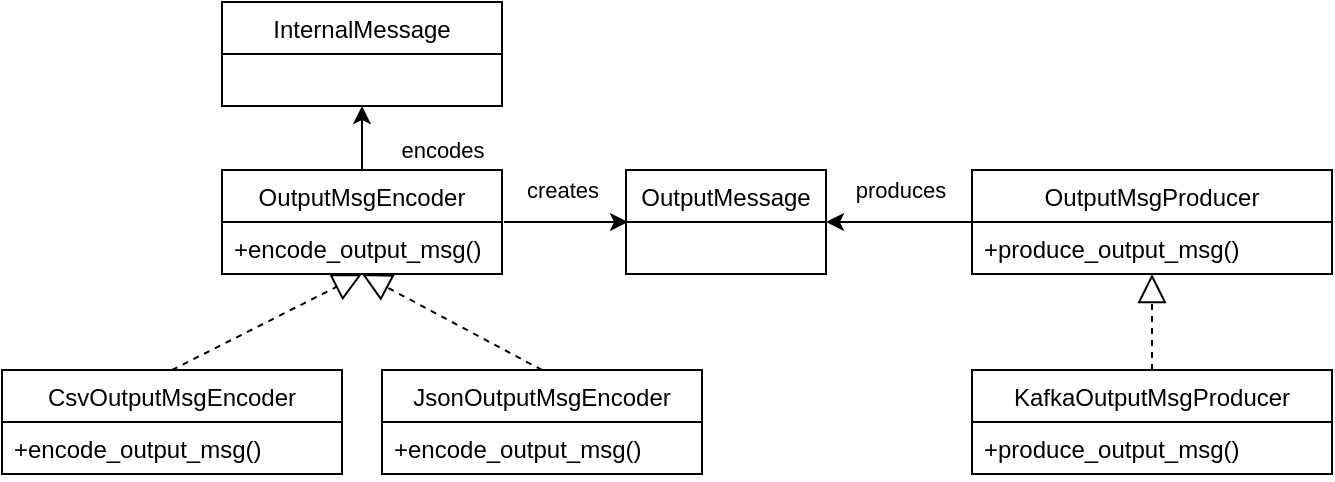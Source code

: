 <mxfile version="22.1.16" type="device">
  <diagram id="kpFdE2phvLckF2uwoq3j" name="Sivu-1">
    <mxGraphModel dx="1242" dy="704" grid="1" gridSize="10" guides="1" tooltips="1" connect="1" arrows="1" fold="1" page="1" pageScale="1" pageWidth="827" pageHeight="1169" math="0" shadow="0">
      <root>
        <mxCell id="0" />
        <mxCell id="1" parent="0" />
        <mxCell id="CxOVhIZS7auxZu5tXdLI-1" value="InternalMessage" style="swimlane;fontStyle=0;childLayout=stackLayout;horizontal=1;startSize=26;fillColor=none;horizontalStack=0;resizeParent=1;resizeParentMax=0;resizeLast=0;collapsible=1;marginBottom=0;" parent="1" vertex="1">
          <mxGeometry x="180" y="36" width="140" height="52" as="geometry" />
        </mxCell>
        <mxCell id="CxOVhIZS7auxZu5tXdLI-20" value="creates" style="edgeStyle=orthogonalEdgeStyle;rounded=0;orthogonalLoop=1;jettySize=auto;html=1;exitX=1;exitY=0.5;exitDx=0;exitDy=0;entryX=0;entryY=0.5;entryDx=0;entryDy=0;" parent="1" edge="1">
          <mxGeometry x="-0.065" y="16" relative="1" as="geometry">
            <mxPoint x="321" y="146" as="sourcePoint" />
            <mxPoint x="383" y="146" as="targetPoint" />
            <mxPoint as="offset" />
          </mxGeometry>
        </mxCell>
        <mxCell id="CxOVhIZS7auxZu5tXdLI-28" value="encodes" style="edgeStyle=orthogonalEdgeStyle;rounded=0;orthogonalLoop=1;jettySize=auto;html=1;exitX=0.5;exitY=0;exitDx=0;exitDy=0;entryX=0.5;entryY=1;entryDx=0;entryDy=0;" parent="1" source="CxOVhIZS7auxZu5tXdLI-5" target="CxOVhIZS7auxZu5tXdLI-1" edge="1">
          <mxGeometry x="-0.375" y="-40" relative="1" as="geometry">
            <mxPoint as="offset" />
          </mxGeometry>
        </mxCell>
        <mxCell id="CxOVhIZS7auxZu5tXdLI-5" value="OutputMsgEncoder" style="swimlane;fontStyle=0;childLayout=stackLayout;horizontal=1;startSize=26;fillColor=none;horizontalStack=0;resizeParent=1;resizeParentMax=0;resizeLast=0;collapsible=1;marginBottom=0;" parent="1" vertex="1">
          <mxGeometry x="180" y="120" width="140" height="52" as="geometry" />
        </mxCell>
        <mxCell id="CxOVhIZS7auxZu5tXdLI-6" value="+encode_output_msg()" style="text;strokeColor=none;fillColor=none;align=left;verticalAlign=top;spacingLeft=4;spacingRight=4;overflow=hidden;rotatable=0;points=[[0,0.5],[1,0.5]];portConstraint=eastwest;" parent="CxOVhIZS7auxZu5tXdLI-5" vertex="1">
          <mxGeometry y="26" width="140" height="26" as="geometry" />
        </mxCell>
        <mxCell id="CxOVhIZS7auxZu5tXdLI-7" value="OutputMessage" style="swimlane;fontStyle=0;childLayout=stackLayout;horizontal=1;startSize=26;fillColor=none;horizontalStack=0;resizeParent=1;resizeParentMax=0;resizeLast=0;collapsible=1;marginBottom=0;" parent="1" vertex="1">
          <mxGeometry x="382" y="120" width="100" height="52" as="geometry" />
        </mxCell>
        <mxCell id="CxOVhIZS7auxZu5tXdLI-26" style="edgeStyle=orthogonalEdgeStyle;rounded=0;orthogonalLoop=1;jettySize=auto;html=1;exitX=0;exitY=0.5;exitDx=0;exitDy=0;entryX=1;entryY=0.5;entryDx=0;entryDy=0;" parent="1" source="CxOVhIZS7auxZu5tXdLI-9" target="CxOVhIZS7auxZu5tXdLI-7" edge="1">
          <mxGeometry relative="1" as="geometry" />
        </mxCell>
        <mxCell id="CxOVhIZS7auxZu5tXdLI-27" value="produces" style="edgeLabel;html=1;align=center;verticalAlign=middle;resizable=0;points=[];" parent="CxOVhIZS7auxZu5tXdLI-26" vertex="1" connectable="0">
          <mxGeometry x="-0.125" relative="1" as="geometry">
            <mxPoint x="-4" y="-16" as="offset" />
          </mxGeometry>
        </mxCell>
        <mxCell id="CxOVhIZS7auxZu5tXdLI-9" value="OutputMsgProducer" style="swimlane;fontStyle=0;childLayout=stackLayout;horizontal=1;startSize=26;fillColor=none;horizontalStack=0;resizeParent=1;resizeParentMax=0;resizeLast=0;collapsible=1;marginBottom=0;" parent="1" vertex="1">
          <mxGeometry x="555" y="120" width="180" height="52" as="geometry" />
        </mxCell>
        <mxCell id="CxOVhIZS7auxZu5tXdLI-10" value="+produce_output_msg()" style="text;strokeColor=none;fillColor=none;align=left;verticalAlign=top;spacingLeft=4;spacingRight=4;overflow=hidden;rotatable=0;points=[[0,0.5],[1,0.5]];portConstraint=eastwest;" parent="CxOVhIZS7auxZu5tXdLI-9" vertex="1">
          <mxGeometry y="26" width="180" height="26" as="geometry" />
        </mxCell>
        <mxCell id="CxOVhIZS7auxZu5tXdLI-11" value="KafkaOutputMsgProducer" style="swimlane;fontStyle=0;childLayout=stackLayout;horizontal=1;startSize=26;fillColor=none;horizontalStack=0;resizeParent=1;resizeParentMax=0;resizeLast=0;collapsible=1;marginBottom=0;" parent="1" vertex="1">
          <mxGeometry x="555" y="220" width="180" height="52" as="geometry" />
        </mxCell>
        <mxCell id="CxOVhIZS7auxZu5tXdLI-29" value="+produce_output_msg()" style="text;strokeColor=none;fillColor=none;align=left;verticalAlign=top;spacingLeft=4;spacingRight=4;overflow=hidden;rotatable=0;points=[[0,0.5],[1,0.5]];portConstraint=eastwest;" parent="CxOVhIZS7auxZu5tXdLI-11" vertex="1">
          <mxGeometry y="26" width="180" height="26" as="geometry" />
        </mxCell>
        <mxCell id="CxOVhIZS7auxZu5tXdLI-16" value="CsvOutputMsgEncoder" style="swimlane;fontStyle=0;childLayout=stackLayout;horizontal=1;startSize=26;fillColor=none;horizontalStack=0;resizeParent=1;resizeParentMax=0;resizeLast=0;collapsible=1;marginBottom=0;" parent="1" vertex="1">
          <mxGeometry x="70" y="220" width="170" height="52" as="geometry" />
        </mxCell>
        <mxCell id="CxOVhIZS7auxZu5tXdLI-17" value="+encode_output_msg()" style="text;strokeColor=none;fillColor=none;align=left;verticalAlign=top;spacingLeft=4;spacingRight=4;overflow=hidden;rotatable=0;points=[[0,0.5],[1,0.5]];portConstraint=eastwest;" parent="CxOVhIZS7auxZu5tXdLI-16" vertex="1">
          <mxGeometry y="26" width="170" height="26" as="geometry" />
        </mxCell>
        <mxCell id="CxOVhIZS7auxZu5tXdLI-18" value="JsonOutputMsgEncoder" style="swimlane;fontStyle=0;childLayout=stackLayout;horizontal=1;startSize=26;fillColor=none;horizontalStack=0;resizeParent=1;resizeParentMax=0;resizeLast=0;collapsible=1;marginBottom=0;" parent="1" vertex="1">
          <mxGeometry x="260" y="220" width="160" height="52" as="geometry" />
        </mxCell>
        <mxCell id="CxOVhIZS7auxZu5tXdLI-19" value="+encode_output_msg()" style="text;strokeColor=none;fillColor=none;align=left;verticalAlign=top;spacingLeft=4;spacingRight=4;overflow=hidden;rotatable=0;points=[[0,0.5],[1,0.5]];portConstraint=eastwest;" parent="CxOVhIZS7auxZu5tXdLI-18" vertex="1">
          <mxGeometry y="26" width="160" height="26" as="geometry" />
        </mxCell>
        <mxCell id="CxOVhIZS7auxZu5tXdLI-23" value="" style="endArrow=block;dashed=1;endFill=0;endSize=12;html=1;rounded=0;entryX=0.5;entryY=1;entryDx=0;entryDy=0;exitX=0.5;exitY=0;exitDx=0;exitDy=0;" parent="1" source="CxOVhIZS7auxZu5tXdLI-16" target="CxOVhIZS7auxZu5tXdLI-5" edge="1">
          <mxGeometry width="160" relative="1" as="geometry">
            <mxPoint x="330" y="320" as="sourcePoint" />
            <mxPoint x="490" y="320" as="targetPoint" />
          </mxGeometry>
        </mxCell>
        <mxCell id="CxOVhIZS7auxZu5tXdLI-24" value="" style="endArrow=block;dashed=1;endFill=0;endSize=12;html=1;rounded=0;exitX=0.5;exitY=0;exitDx=0;exitDy=0;entryX=0.5;entryY=1;entryDx=0;entryDy=0;" parent="1" source="CxOVhIZS7auxZu5tXdLI-18" target="CxOVhIZS7auxZu5tXdLI-5" edge="1">
          <mxGeometry width="160" relative="1" as="geometry">
            <mxPoint x="330" y="320" as="sourcePoint" />
            <mxPoint x="260" y="190" as="targetPoint" />
          </mxGeometry>
        </mxCell>
        <mxCell id="CxOVhIZS7auxZu5tXdLI-25" value="" style="endArrow=block;dashed=1;endFill=0;endSize=12;html=1;rounded=0;entryX=0.5;entryY=1;entryDx=0;entryDy=0;exitX=0.5;exitY=0;exitDx=0;exitDy=0;" parent="1" source="CxOVhIZS7auxZu5tXdLI-11" target="CxOVhIZS7auxZu5tXdLI-9" edge="1">
          <mxGeometry width="160" relative="1" as="geometry">
            <mxPoint x="330" y="320" as="sourcePoint" />
            <mxPoint x="490" y="320" as="targetPoint" />
          </mxGeometry>
        </mxCell>
      </root>
    </mxGraphModel>
  </diagram>
</mxfile>

